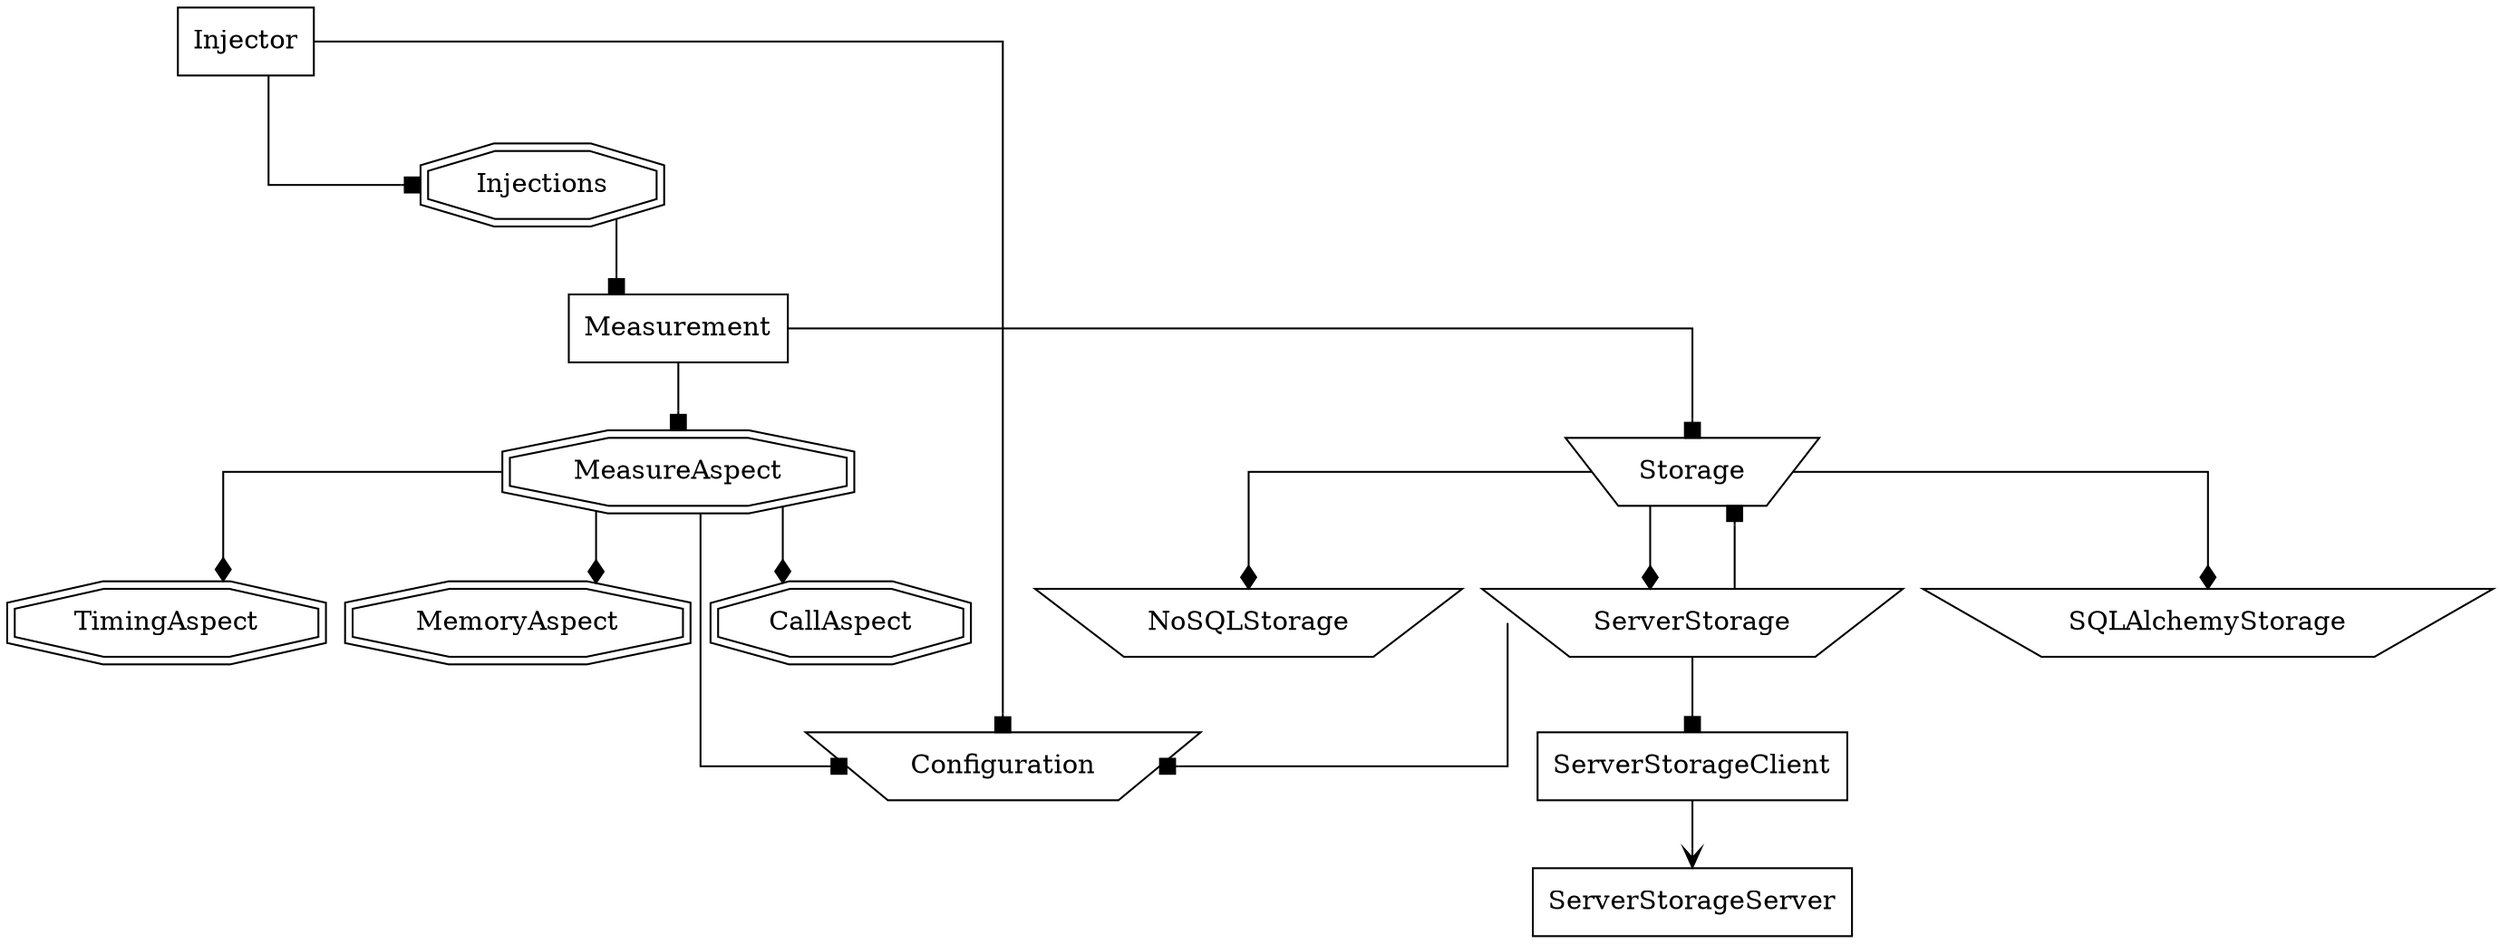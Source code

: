 digraph {
  size="300";
  splines=ortho;
  fontname="Source Code Pro";
  fontsize=9.0;
  nodesep=0.15;
  normalize=true;

  // Actor
  node [shape=box]
  Injector;
  ServerStorageClient;
  ServerStorageServer;
  Measurement;

  // Data
  node [shape=invtrapezium];
  Storage;
  ServerStorage;
  SQLAlchemyStorage;
  NoSQLStorage;
  Configuration

  // Multi instances
  node [shape=doubleoctagon];
  Injections;
  MeasureAspect;

  // Use Relations
  edge [arrowhead=box];
  Injector -> Injections;
  Injector -> Configuration;
  Injections -> Measurement;
  ServerStorage -> Storage;
  ServerStorage -> Configuration;
  ServerStorage -> ServerStorageClient;
  Measurement -> Storage;
  Measurement -> MeasureAspect;
  MeasureAspect -> Configuration

  // Instance Relation
  edge [arrowhead=diamond];
  Storage -> ServerStorage;
  Storage -> SQLAlchemyStorage;
  Storage -> NoSQLStorage;

  MeasureAspect -> TimingAspect;
  MeasureAspect -> MemoryAspect;
  MeasureAspect -> CallAspect

  // Send Relation
  edge [arrowhead=vee, arrowtail=vee];
  ServerStorageClient -> ServerStorageServer;
}
